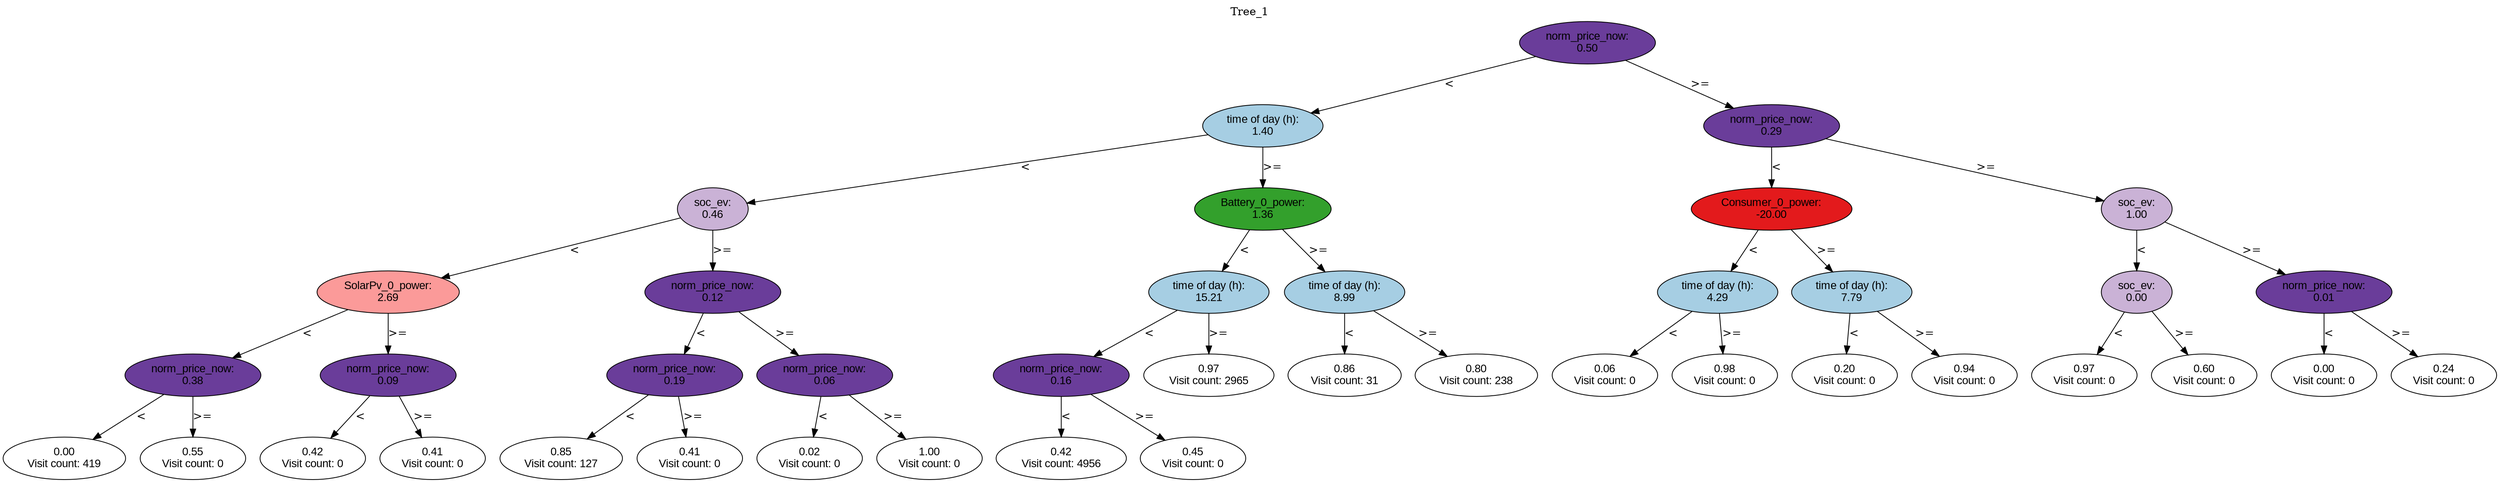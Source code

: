 digraph BST {
    node [fontname="Arial" style=filled colorscheme=paired12];
    0 [ label = "norm_price_now:
0.50" fillcolor=10];
    1 [ label = "time of day (h):
1.40" fillcolor=1];
    2 [ label = "soc_ev:
0.46" fillcolor=9];
    3 [ label = "SolarPv_0_power:
2.69" fillcolor=5];
    4 [ label = "norm_price_now:
0.38" fillcolor=10];
    5 [ label = "0.00
Visit count: 419" fillcolor=white];
    6 [ label = "0.55
Visit count: 0" fillcolor=white];
    7 [ label = "norm_price_now:
0.09" fillcolor=10];
    8 [ label = "0.42
Visit count: 0" fillcolor=white];
    9 [ label = "0.41
Visit count: 0" fillcolor=white];
    10 [ label = "norm_price_now:
0.12" fillcolor=10];
    11 [ label = "norm_price_now:
0.19" fillcolor=10];
    12 [ label = "0.85
Visit count: 127" fillcolor=white];
    13 [ label = "0.41
Visit count: 0" fillcolor=white];
    14 [ label = "norm_price_now:
0.06" fillcolor=10];
    15 [ label = "0.02
Visit count: 0" fillcolor=white];
    16 [ label = "1.00
Visit count: 0" fillcolor=white];
    17 [ label = "Battery_0_power:
1.36" fillcolor=4];
    18 [ label = "time of day (h):
15.21" fillcolor=1];
    19 [ label = "norm_price_now:
0.16" fillcolor=10];
    20 [ label = "0.42
Visit count: 4956" fillcolor=white];
    21 [ label = "0.45
Visit count: 0" fillcolor=white];
    22 [ label = "0.97
Visit count: 2965" fillcolor=white];
    23 [ label = "time of day (h):
8.99" fillcolor=1];
    24 [ label = "0.86
Visit count: 31" fillcolor=white];
    25 [ label = "0.80
Visit count: 238" fillcolor=white];
    26 [ label = "norm_price_now:
0.29" fillcolor=10];
    27 [ label = "Consumer_0_power:
-20.00" fillcolor=6];
    28 [ label = "time of day (h):
4.29" fillcolor=1];
    29 [ label = "0.06
Visit count: 0" fillcolor=white];
    30 [ label = "0.98
Visit count: 0" fillcolor=white];
    31 [ label = "time of day (h):
7.79" fillcolor=1];
    32 [ label = "0.20
Visit count: 0" fillcolor=white];
    33 [ label = "0.94
Visit count: 0" fillcolor=white];
    34 [ label = "soc_ev:
1.00" fillcolor=9];
    35 [ label = "soc_ev:
0.00" fillcolor=9];
    36 [ label = "0.97
Visit count: 0" fillcolor=white];
    37 [ label = "0.60
Visit count: 0" fillcolor=white];
    38 [ label = "norm_price_now:
0.01" fillcolor=10];
    39 [ label = "0.00
Visit count: 0" fillcolor=white];
    40 [ label = "0.24
Visit count: 0" fillcolor=white];

    0  -> 1[ label = "<"];
    0  -> 26[ label = ">="];
    1  -> 2[ label = "<"];
    1  -> 17[ label = ">="];
    2  -> 3[ label = "<"];
    2  -> 10[ label = ">="];
    3  -> 4[ label = "<"];
    3  -> 7[ label = ">="];
    4  -> 5[ label = "<"];
    4  -> 6[ label = ">="];
    7  -> 8[ label = "<"];
    7  -> 9[ label = ">="];
    10  -> 11[ label = "<"];
    10  -> 14[ label = ">="];
    11  -> 12[ label = "<"];
    11  -> 13[ label = ">="];
    14  -> 15[ label = "<"];
    14  -> 16[ label = ">="];
    17  -> 18[ label = "<"];
    17  -> 23[ label = ">="];
    18  -> 19[ label = "<"];
    18  -> 22[ label = ">="];
    19  -> 20[ label = "<"];
    19  -> 21[ label = ">="];
    23  -> 24[ label = "<"];
    23  -> 25[ label = ">="];
    26  -> 27[ label = "<"];
    26  -> 34[ label = ">="];
    27  -> 28[ label = "<"];
    27  -> 31[ label = ">="];
    28  -> 29[ label = "<"];
    28  -> 30[ label = ">="];
    31  -> 32[ label = "<"];
    31  -> 33[ label = ">="];
    34  -> 35[ label = "<"];
    34  -> 38[ label = ">="];
    35  -> 36[ label = "<"];
    35  -> 37[ label = ">="];
    38  -> 39[ label = "<"];
    38  -> 40[ label = ">="];

    labelloc="t";
    label="Tree_1";
}